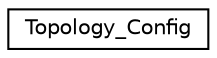 digraph "Graphical Class Hierarchy"
{
 // LATEX_PDF_SIZE
  edge [fontname="Helvetica",fontsize="10",labelfontname="Helvetica",labelfontsize="10"];
  node [fontname="Helvetica",fontsize="10",shape=record];
  rankdir="LR";
  Node0 [label="Topology_Config",height=0.2,width=0.4,color="black", fillcolor="white", style="filled",URL="$structTopology__Config.html",tooltip=" "];
}

